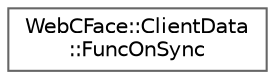 digraph "Graphical Class Hierarchy"
{
 // LATEX_PDF_SIZE
  bgcolor="transparent";
  edge [fontname=Helvetica,fontsize=10,labelfontname=Helvetica,labelfontsize=10];
  node [fontname=Helvetica,fontsize=10,shape=box,height=0.2,width=0.4];
  rankdir="LR";
  Node0 [id="Node000000",label="WebCFace::ClientData\l::FuncOnSync",height=0.2,width=0.4,color="grey40", fillcolor="white", style="filled",URL="$classWebCFace_1_1ClientData_1_1FuncOnSync.html",tooltip=" "];
}

